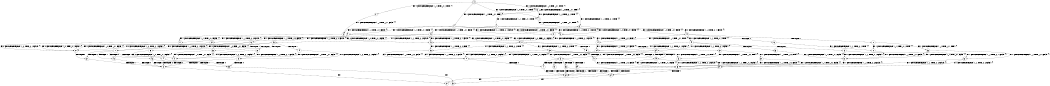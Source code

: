 digraph BCG {
size = "7, 10.5";
center = TRUE;
node [shape = circle];
0 [peripheries = 2];
0 -> 1 [label = "EX !0 !ATOMIC_EXCH_BRANCH (1, +0, TRUE, +0, 1, TRUE) !{}"];
0 -> 2 [label = "EX !1 !ATOMIC_EXCH_BRANCH (1, +1, TRUE, +0, 1, TRUE) !{}"];
0 -> 3 [label = "EX !0 !ATOMIC_EXCH_BRANCH (1, +0, TRUE, +0, 1, TRUE) !{}"];
0 -> 4 [label = "EX !1 !ATOMIC_EXCH_BRANCH (1, +1, TRUE, +0, 1, TRUE) !{}"];
1 -> 5 [label = "EX !1 !ATOMIC_EXCH_BRANCH (1, +1, TRUE, +0, 1, TRUE) !{}"];
2 -> 6 [label = "EX !1 !ATOMIC_EXCH_BRANCH (1, +1, TRUE, +0, 1, FALSE) !{}"];
3 -> 1 [label = "EX !0 !ATOMIC_EXCH_BRANCH (1, +0, TRUE, +0, 1, TRUE) !{}"];
3 -> 5 [label = "EX !1 !ATOMIC_EXCH_BRANCH (1, +1, TRUE, +0, 1, TRUE) !{}"];
3 -> 3 [label = "EX !0 !ATOMIC_EXCH_BRANCH (1, +0, TRUE, +0, 1, TRUE) !{}"];
3 -> 7 [label = "EX !1 !ATOMIC_EXCH_BRANCH (1, +1, TRUE, +0, 1, TRUE) !{}"];
4 -> 6 [label = "EX !1 !ATOMIC_EXCH_BRANCH (1, +1, TRUE, +0, 1, FALSE) !{}"];
4 -> 8 [label = "EX !0 !ATOMIC_EXCH_BRANCH (1, +0, TRUE, +0, 1, FALSE) !{}"];
4 -> 9 [label = "EX !1 !ATOMIC_EXCH_BRANCH (1, +1, TRUE, +0, 1, FALSE) !{}"];
4 -> 10 [label = "EX !0 !ATOMIC_EXCH_BRANCH (1, +0, TRUE, +0, 1, FALSE) !{}"];
5 -> 8 [label = "EX !0 !ATOMIC_EXCH_BRANCH (1, +0, TRUE, +0, 1, FALSE) !{}"];
6 -> 11 [label = "EX !1 !ATOMIC_EXCH_BRANCH (1, +1, TRUE, +0, 2, FALSE) !{}"];
7 -> 8 [label = "EX !0 !ATOMIC_EXCH_BRANCH (1, +0, TRUE, +0, 1, FALSE) !{}"];
7 -> 12 [label = "EX !1 !ATOMIC_EXCH_BRANCH (1, +1, TRUE, +0, 1, FALSE) !{}"];
7 -> 10 [label = "EX !0 !ATOMIC_EXCH_BRANCH (1, +0, TRUE, +0, 1, FALSE) !{}"];
7 -> 13 [label = "EX !1 !ATOMIC_EXCH_BRANCH (1, +1, TRUE, +0, 1, FALSE) !{}"];
8 -> 14 [label = "EX !1 !ATOMIC_EXCH_BRANCH (1, +1, TRUE, +0, 1, TRUE) !{}"];
9 -> 11 [label = "EX !1 !ATOMIC_EXCH_BRANCH (1, +1, TRUE, +0, 2, FALSE) !{}"];
9 -> 15 [label = "EX !0 !ATOMIC_EXCH_BRANCH (1, +0, TRUE, +0, 1, FALSE) !{}"];
9 -> 16 [label = "EX !1 !ATOMIC_EXCH_BRANCH (1, +1, TRUE, +0, 2, FALSE) !{}"];
9 -> 17 [label = "EX !0 !ATOMIC_EXCH_BRANCH (1, +0, TRUE, +0, 1, FALSE) !{}"];
10 -> 14 [label = "EX !1 !ATOMIC_EXCH_BRANCH (1, +1, TRUE, +0, 1, TRUE) !{}"];
10 -> 18 [label = "TERMINATE !0"];
10 -> 19 [label = "EX !1 !ATOMIC_EXCH_BRANCH (1, +1, TRUE, +0, 1, TRUE) !{}"];
10 -> 20 [label = "TERMINATE !0"];
11 -> 21 [label = "EX !0 !ATOMIC_EXCH_BRANCH (1, +0, TRUE, +0, 1, FALSE) !{}"];
12 -> 15 [label = "EX !0 !ATOMIC_EXCH_BRANCH (1, +0, TRUE, +0, 1, FALSE) !{}"];
13 -> 15 [label = "EX !0 !ATOMIC_EXCH_BRANCH (1, +0, TRUE, +0, 1, FALSE) !{}"];
13 -> 22 [label = "EX !1 !ATOMIC_EXCH_BRANCH (1, +1, TRUE, +0, 2, FALSE) !{}"];
13 -> 17 [label = "EX !0 !ATOMIC_EXCH_BRANCH (1, +0, TRUE, +0, 1, FALSE) !{}"];
13 -> 23 [label = "EX !1 !ATOMIC_EXCH_BRANCH (1, +1, TRUE, +0, 2, FALSE) !{}"];
14 -> 24 [label = "EX !1 !ATOMIC_EXCH_BRANCH (1, +1, TRUE, +0, 1, FALSE) !{}"];
15 -> 25 [label = "EX !1 !ATOMIC_EXCH_BRANCH (1, +1, TRUE, +0, 2, TRUE) !{}"];
16 -> 21 [label = "EX !0 !ATOMIC_EXCH_BRANCH (1, +0, TRUE, +0, 1, FALSE) !{}"];
16 -> 26 [label = "TERMINATE !1"];
16 -> 27 [label = "EX !0 !ATOMIC_EXCH_BRANCH (1, +0, TRUE, +0, 1, FALSE) !{}"];
16 -> 28 [label = "TERMINATE !1"];
17 -> 25 [label = "EX !1 !ATOMIC_EXCH_BRANCH (1, +1, TRUE, +0, 2, TRUE) !{}"];
17 -> 29 [label = "TERMINATE !0"];
17 -> 30 [label = "EX !1 !ATOMIC_EXCH_BRANCH (1, +1, TRUE, +0, 2, TRUE) !{}"];
17 -> 31 [label = "TERMINATE !0"];
18 -> 32 [label = "EX !1 !ATOMIC_EXCH_BRANCH (1, +1, TRUE, +0, 1, TRUE) !{}"];
19 -> 24 [label = "EX !1 !ATOMIC_EXCH_BRANCH (1, +1, TRUE, +0, 1, FALSE) !{}"];
19 -> 33 [label = "TERMINATE !0"];
19 -> 34 [label = "EX !1 !ATOMIC_EXCH_BRANCH (1, +1, TRUE, +0, 1, FALSE) !{}"];
19 -> 35 [label = "TERMINATE !0"];
20 -> 32 [label = "EX !1 !ATOMIC_EXCH_BRANCH (1, +1, TRUE, +0, 1, TRUE) !{}"];
20 -> 36 [label = "EX !1 !ATOMIC_EXCH_BRANCH (1, +1, TRUE, +0, 1, TRUE) !{}"];
21 -> 37 [label = "TERMINATE !0"];
22 -> 21 [label = "EX !0 !ATOMIC_EXCH_BRANCH (1, +0, TRUE, +0, 1, FALSE) !{}"];
23 -> 21 [label = "EX !0 !ATOMIC_EXCH_BRANCH (1, +0, TRUE, +0, 1, FALSE) !{}"];
23 -> 38 [label = "TERMINATE !1"];
23 -> 27 [label = "EX !0 !ATOMIC_EXCH_BRANCH (1, +0, TRUE, +0, 1, FALSE) !{}"];
23 -> 39 [label = "TERMINATE !1"];
24 -> 40 [label = "EX !1 !ATOMIC_EXCH_BRANCH (1, +1, TRUE, +0, 2, FALSE) !{}"];
25 -> 40 [label = "EX !1 !ATOMIC_EXCH_BRANCH (1, +1, TRUE, +0, 2, FALSE) !{}"];
26 -> 41 [label = "EX !0 !ATOMIC_EXCH_BRANCH (1, +0, TRUE, +0, 1, FALSE) !{}"];
27 -> 37 [label = "TERMINATE !0"];
27 -> 42 [label = "TERMINATE !1"];
27 -> 43 [label = "TERMINATE !0"];
27 -> 44 [label = "TERMINATE !1"];
28 -> 41 [label = "EX !0 !ATOMIC_EXCH_BRANCH (1, +0, TRUE, +0, 1, FALSE) !{}"];
28 -> 45 [label = "EX !0 !ATOMIC_EXCH_BRANCH (1, +0, TRUE, +0, 1, FALSE) !{}"];
29 -> 46 [label = "EX !1 !ATOMIC_EXCH_BRANCH (1, +1, TRUE, +0, 2, TRUE) !{}"];
30 -> 40 [label = "EX !1 !ATOMIC_EXCH_BRANCH (1, +1, TRUE, +0, 2, FALSE) !{}"];
30 -> 47 [label = "TERMINATE !0"];
30 -> 48 [label = "EX !1 !ATOMIC_EXCH_BRANCH (1, +1, TRUE, +0, 2, FALSE) !{}"];
30 -> 49 [label = "TERMINATE !0"];
31 -> 46 [label = "EX !1 !ATOMIC_EXCH_BRANCH (1, +1, TRUE, +0, 2, TRUE) !{}"];
31 -> 50 [label = "EX !1 !ATOMIC_EXCH_BRANCH (1, +1, TRUE, +0, 2, TRUE) !{}"];
32 -> 51 [label = "EX !1 !ATOMIC_EXCH_BRANCH (1, +1, TRUE, +0, 1, FALSE) !{}"];
33 -> 51 [label = "EX !1 !ATOMIC_EXCH_BRANCH (1, +1, TRUE, +0, 1, FALSE) !{}"];
34 -> 40 [label = "EX !1 !ATOMIC_EXCH_BRANCH (1, +1, TRUE, +0, 2, FALSE) !{}"];
34 -> 47 [label = "TERMINATE !0"];
34 -> 48 [label = "EX !1 !ATOMIC_EXCH_BRANCH (1, +1, TRUE, +0, 2, FALSE) !{}"];
34 -> 49 [label = "TERMINATE !0"];
35 -> 51 [label = "EX !1 !ATOMIC_EXCH_BRANCH (1, +1, TRUE, +0, 1, FALSE) !{}"];
35 -> 52 [label = "EX !1 !ATOMIC_EXCH_BRANCH (1, +1, TRUE, +0, 1, FALSE) !{}"];
36 -> 51 [label = "EX !1 !ATOMIC_EXCH_BRANCH (1, +1, TRUE, +0, 1, FALSE) !{}"];
36 -> 52 [label = "EX !1 !ATOMIC_EXCH_BRANCH (1, +1, TRUE, +0, 1, FALSE) !{}"];
37 -> 53 [label = "TERMINATE !1"];
38 -> 41 [label = "EX !0 !ATOMIC_EXCH_BRANCH (1, +0, TRUE, +0, 1, FALSE) !{}"];
39 -> 41 [label = "EX !0 !ATOMIC_EXCH_BRANCH (1, +0, TRUE, +0, 1, FALSE) !{}"];
39 -> 45 [label = "EX !0 !ATOMIC_EXCH_BRANCH (1, +0, TRUE, +0, 1, FALSE) !{}"];
40 -> 54 [label = "TERMINATE !0"];
41 -> 53 [label = "TERMINATE !0"];
42 -> 53 [label = "TERMINATE !0"];
43 -> 53 [label = "TERMINATE !1"];
43 -> 55 [label = "TERMINATE !1"];
44 -> 53 [label = "TERMINATE !0"];
44 -> 55 [label = "TERMINATE !0"];
45 -> 53 [label = "TERMINATE !0"];
45 -> 55 [label = "TERMINATE !0"];
46 -> 56 [label = "EX !1 !ATOMIC_EXCH_BRANCH (1, +1, TRUE, +0, 2, FALSE) !{}"];
47 -> 56 [label = "EX !1 !ATOMIC_EXCH_BRANCH (1, +1, TRUE, +0, 2, FALSE) !{}"];
48 -> 54 [label = "TERMINATE !0"];
48 -> 57 [label = "TERMINATE !1"];
48 -> 58 [label = "TERMINATE !0"];
48 -> 59 [label = "TERMINATE !1"];
49 -> 56 [label = "EX !1 !ATOMIC_EXCH_BRANCH (1, +1, TRUE, +0, 2, FALSE) !{}"];
49 -> 60 [label = "EX !1 !ATOMIC_EXCH_BRANCH (1, +1, TRUE, +0, 2, FALSE) !{}"];
50 -> 56 [label = "EX !1 !ATOMIC_EXCH_BRANCH (1, +1, TRUE, +0, 2, FALSE) !{}"];
50 -> 60 [label = "EX !1 !ATOMIC_EXCH_BRANCH (1, +1, TRUE, +0, 2, FALSE) !{}"];
51 -> 56 [label = "EX !1 !ATOMIC_EXCH_BRANCH (1, +1, TRUE, +0, 2, FALSE) !{}"];
52 -> 56 [label = "EX !1 !ATOMIC_EXCH_BRANCH (1, +1, TRUE, +0, 2, FALSE) !{}"];
52 -> 60 [label = "EX !1 !ATOMIC_EXCH_BRANCH (1, +1, TRUE, +0, 2, FALSE) !{}"];
53 -> 61 [label = "exit"];
54 -> 62 [label = "TERMINATE !1"];
55 -> 63 [label = "exit"];
56 -> 62 [label = "TERMINATE !1"];
57 -> 62 [label = "TERMINATE !0"];
58 -> 62 [label = "TERMINATE !1"];
58 -> 64 [label = "TERMINATE !1"];
59 -> 62 [label = "TERMINATE !0"];
59 -> 64 [label = "TERMINATE !0"];
60 -> 62 [label = "TERMINATE !1"];
60 -> 64 [label = "TERMINATE !1"];
62 -> 61 [label = "exit"];
64 -> 63 [label = "exit"];
}
